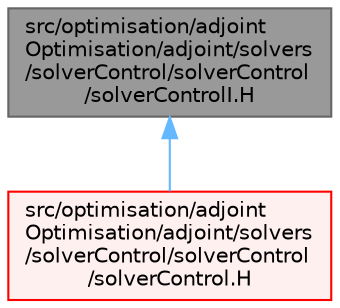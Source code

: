 digraph "src/optimisation/adjointOptimisation/adjoint/solvers/solverControl/solverControl/solverControlI.H"
{
 // LATEX_PDF_SIZE
  bgcolor="transparent";
  edge [fontname=Helvetica,fontsize=10,labelfontname=Helvetica,labelfontsize=10];
  node [fontname=Helvetica,fontsize=10,shape=box,height=0.2,width=0.4];
  Node1 [id="Node000001",label="src/optimisation/adjoint\lOptimisation/adjoint/solvers\l/solverControl/solverControl\l/solverControlI.H",height=0.2,width=0.4,color="gray40", fillcolor="grey60", style="filled", fontcolor="black",tooltip=" "];
  Node1 -> Node2 [id="edge1_Node000001_Node000002",dir="back",color="steelblue1",style="solid",tooltip=" "];
  Node2 [id="Node000002",label="src/optimisation/adjoint\lOptimisation/adjoint/solvers\l/solverControl/solverControl\l/solverControl.H",height=0.2,width=0.4,color="red", fillcolor="#FFF0F0", style="filled",URL="$solverControl_8H.html",tooltip=" "];
}
